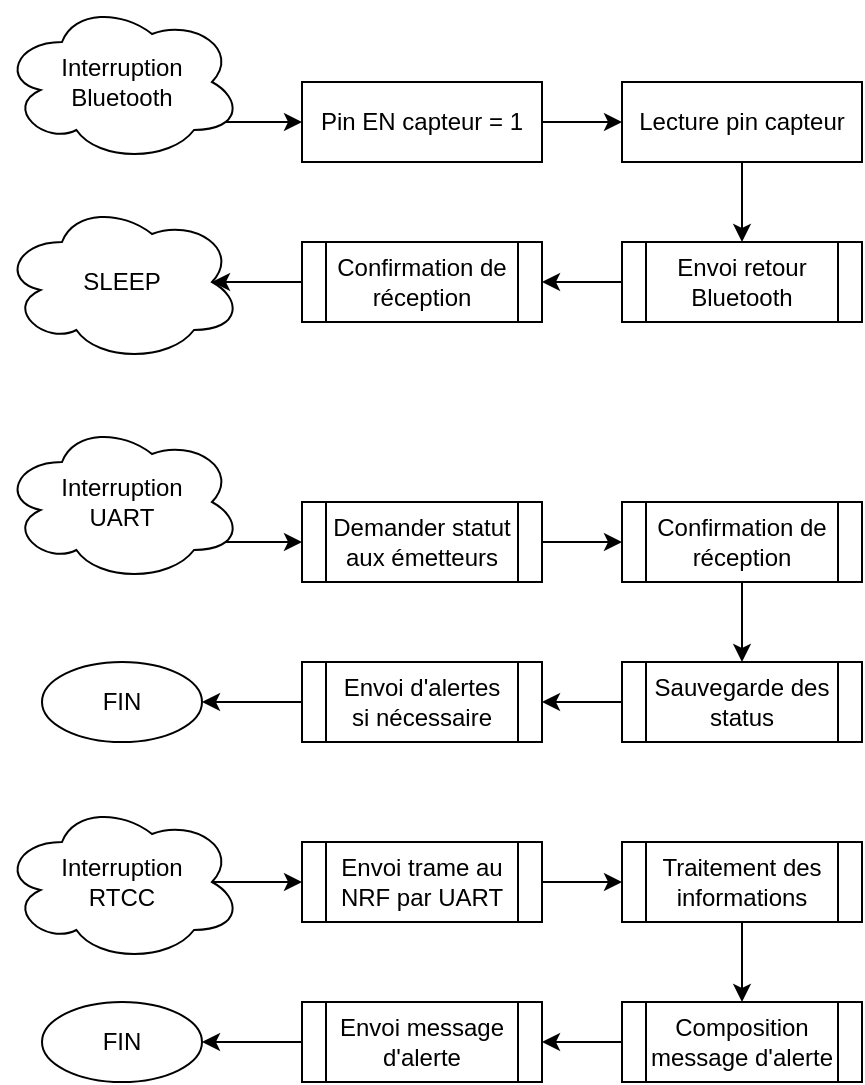 <mxfile version="21.3.8" type="device">
  <diagram name="Page-1" id="TmD7qSN7T6EykLT5s108">
    <mxGraphModel dx="793" dy="437" grid="1" gridSize="10" guides="1" tooltips="1" connect="1" arrows="1" fold="1" page="1" pageScale="1" pageWidth="827" pageHeight="1169" math="0" shadow="0">
      <root>
        <mxCell id="0" />
        <mxCell id="1" parent="0" />
        <mxCell id="rvZ5mPJorQ3ory2C_aKc-13" style="edgeStyle=orthogonalEdgeStyle;rounded=0;orthogonalLoop=1;jettySize=auto;html=1;exitX=0.96;exitY=0.7;exitDx=0;exitDy=0;exitPerimeter=0;entryX=0;entryY=0.5;entryDx=0;entryDy=0;" edge="1" parent="1" source="rvZ5mPJorQ3ory2C_aKc-2" target="rvZ5mPJorQ3ory2C_aKc-4">
          <mxGeometry relative="1" as="geometry">
            <Array as="points">
              <mxPoint x="145" y="100" />
            </Array>
          </mxGeometry>
        </mxCell>
        <mxCell id="rvZ5mPJorQ3ory2C_aKc-2" value="Interruption&lt;br&gt;Bluetooth" style="ellipse;shape=cloud;whiteSpace=wrap;html=1;" vertex="1" parent="1">
          <mxGeometry x="40" y="40" width="120" height="80" as="geometry" />
        </mxCell>
        <mxCell id="rvZ5mPJorQ3ory2C_aKc-14" value="" style="edgeStyle=orthogonalEdgeStyle;rounded=0;orthogonalLoop=1;jettySize=auto;html=1;" edge="1" parent="1" source="rvZ5mPJorQ3ory2C_aKc-4" target="rvZ5mPJorQ3ory2C_aKc-5">
          <mxGeometry relative="1" as="geometry" />
        </mxCell>
        <mxCell id="rvZ5mPJorQ3ory2C_aKc-4" value="Pin EN capteur = 1" style="rounded=0;whiteSpace=wrap;html=1;" vertex="1" parent="1">
          <mxGeometry x="190" y="80" width="120" height="40" as="geometry" />
        </mxCell>
        <mxCell id="rvZ5mPJorQ3ory2C_aKc-15" value="" style="edgeStyle=orthogonalEdgeStyle;rounded=0;orthogonalLoop=1;jettySize=auto;html=1;" edge="1" parent="1" source="rvZ5mPJorQ3ory2C_aKc-5" target="rvZ5mPJorQ3ory2C_aKc-7">
          <mxGeometry relative="1" as="geometry" />
        </mxCell>
        <mxCell id="rvZ5mPJorQ3ory2C_aKc-5" value="Lecture pin capteur" style="rounded=0;whiteSpace=wrap;html=1;" vertex="1" parent="1">
          <mxGeometry x="350" y="80" width="120" height="40" as="geometry" />
        </mxCell>
        <mxCell id="rvZ5mPJorQ3ory2C_aKc-16" value="" style="edgeStyle=orthogonalEdgeStyle;rounded=0;orthogonalLoop=1;jettySize=auto;html=1;" edge="1" parent="1" source="rvZ5mPJorQ3ory2C_aKc-7" target="rvZ5mPJorQ3ory2C_aKc-9">
          <mxGeometry relative="1" as="geometry" />
        </mxCell>
        <mxCell id="rvZ5mPJorQ3ory2C_aKc-7" value="Envoi retour Bluetooth" style="shape=process;whiteSpace=wrap;html=1;backgroundOutline=1;" vertex="1" parent="1">
          <mxGeometry x="350" y="160" width="120" height="40" as="geometry" />
        </mxCell>
        <mxCell id="rvZ5mPJorQ3ory2C_aKc-17" value="" style="edgeStyle=orthogonalEdgeStyle;rounded=0;orthogonalLoop=1;jettySize=auto;html=1;entryX=0.875;entryY=0.5;entryDx=0;entryDy=0;entryPerimeter=0;" edge="1" parent="1" source="rvZ5mPJorQ3ory2C_aKc-9" target="rvZ5mPJorQ3ory2C_aKc-10">
          <mxGeometry relative="1" as="geometry" />
        </mxCell>
        <mxCell id="rvZ5mPJorQ3ory2C_aKc-9" value="Confirmation de réception" style="shape=process;whiteSpace=wrap;html=1;backgroundOutline=1;" vertex="1" parent="1">
          <mxGeometry x="190" y="160" width="120" height="40" as="geometry" />
        </mxCell>
        <mxCell id="rvZ5mPJorQ3ory2C_aKc-10" value="SLEEP" style="ellipse;shape=cloud;whiteSpace=wrap;html=1;" vertex="1" parent="1">
          <mxGeometry x="40" y="140" width="120" height="80" as="geometry" />
        </mxCell>
        <mxCell id="rvZ5mPJorQ3ory2C_aKc-18" style="edgeStyle=orthogonalEdgeStyle;rounded=0;orthogonalLoop=1;jettySize=auto;html=1;exitX=0.96;exitY=0.7;exitDx=0;exitDy=0;exitPerimeter=0;entryX=0;entryY=0.5;entryDx=0;entryDy=0;" edge="1" parent="1" source="rvZ5mPJorQ3ory2C_aKc-19" target="rvZ5mPJorQ3ory2C_aKc-25">
          <mxGeometry relative="1" as="geometry">
            <Array as="points">
              <mxPoint x="145" y="306" />
              <mxPoint x="145" y="310" />
            </Array>
            <mxPoint x="190" y="310.0" as="targetPoint" />
          </mxGeometry>
        </mxCell>
        <mxCell id="rvZ5mPJorQ3ory2C_aKc-19" value="Interruption&lt;br&gt;UART" style="ellipse;shape=cloud;whiteSpace=wrap;html=1;" vertex="1" parent="1">
          <mxGeometry x="40" y="250" width="120" height="80" as="geometry" />
        </mxCell>
        <mxCell id="rvZ5mPJorQ3ory2C_aKc-31" value="" style="edgeStyle=orthogonalEdgeStyle;rounded=0;orthogonalLoop=1;jettySize=auto;html=1;" edge="1" parent="1" source="rvZ5mPJorQ3ory2C_aKc-25" target="rvZ5mPJorQ3ory2C_aKc-30">
          <mxGeometry relative="1" as="geometry" />
        </mxCell>
        <mxCell id="rvZ5mPJorQ3ory2C_aKc-25" value="Demander statut aux émetteurs" style="shape=process;whiteSpace=wrap;html=1;backgroundOutline=1;" vertex="1" parent="1">
          <mxGeometry x="190" y="290" width="120" height="40" as="geometry" />
        </mxCell>
        <mxCell id="rvZ5mPJorQ3ory2C_aKc-26" value="" style="edgeStyle=orthogonalEdgeStyle;rounded=0;orthogonalLoop=1;jettySize=auto;html=1;entryX=1;entryY=0.5;entryDx=0;entryDy=0;exitX=0;exitY=0.5;exitDx=0;exitDy=0;" edge="1" parent="1" source="rvZ5mPJorQ3ory2C_aKc-33" target="rvZ5mPJorQ3ory2C_aKc-36">
          <mxGeometry relative="1" as="geometry">
            <mxPoint x="190" y="389.966" as="sourcePoint" />
            <mxPoint x="145" y="390.0" as="targetPoint" />
          </mxGeometry>
        </mxCell>
        <mxCell id="rvZ5mPJorQ3ory2C_aKc-35" value="" style="edgeStyle=orthogonalEdgeStyle;rounded=0;orthogonalLoop=1;jettySize=auto;html=1;" edge="1" parent="1" source="rvZ5mPJorQ3ory2C_aKc-30" target="rvZ5mPJorQ3ory2C_aKc-32">
          <mxGeometry relative="1" as="geometry" />
        </mxCell>
        <mxCell id="rvZ5mPJorQ3ory2C_aKc-30" value="Confirmation de réception" style="shape=process;whiteSpace=wrap;html=1;backgroundOutline=1;" vertex="1" parent="1">
          <mxGeometry x="350" y="290" width="120" height="40" as="geometry" />
        </mxCell>
        <mxCell id="rvZ5mPJorQ3ory2C_aKc-34" value="" style="edgeStyle=orthogonalEdgeStyle;rounded=0;orthogonalLoop=1;jettySize=auto;html=1;" edge="1" parent="1" source="rvZ5mPJorQ3ory2C_aKc-32" target="rvZ5mPJorQ3ory2C_aKc-33">
          <mxGeometry relative="1" as="geometry" />
        </mxCell>
        <mxCell id="rvZ5mPJorQ3ory2C_aKc-32" value="Sauvegarde des status" style="shape=process;whiteSpace=wrap;html=1;backgroundOutline=1;" vertex="1" parent="1">
          <mxGeometry x="350" y="370" width="120" height="40" as="geometry" />
        </mxCell>
        <mxCell id="rvZ5mPJorQ3ory2C_aKc-33" value="Envoi d&#39;alertes&lt;br&gt;si nécessaire" style="shape=process;whiteSpace=wrap;html=1;backgroundOutline=1;" vertex="1" parent="1">
          <mxGeometry x="190" y="370" width="120" height="40" as="geometry" />
        </mxCell>
        <mxCell id="rvZ5mPJorQ3ory2C_aKc-36" value="FIN" style="ellipse;whiteSpace=wrap;html=1;" vertex="1" parent="1">
          <mxGeometry x="60" y="370" width="80" height="40" as="geometry" />
        </mxCell>
        <mxCell id="rvZ5mPJorQ3ory2C_aKc-39" style="edgeStyle=orthogonalEdgeStyle;rounded=0;orthogonalLoop=1;jettySize=auto;html=1;exitX=0.875;exitY=0.5;exitDx=0;exitDy=0;exitPerimeter=0;entryX=0;entryY=0.5;entryDx=0;entryDy=0;" edge="1" parent="1" source="rvZ5mPJorQ3ory2C_aKc-37" target="rvZ5mPJorQ3ory2C_aKc-38">
          <mxGeometry relative="1" as="geometry" />
        </mxCell>
        <mxCell id="rvZ5mPJorQ3ory2C_aKc-37" value="Interruption&lt;br&gt;RTCC" style="ellipse;shape=cloud;whiteSpace=wrap;html=1;" vertex="1" parent="1">
          <mxGeometry x="40" y="440" width="120" height="80" as="geometry" />
        </mxCell>
        <mxCell id="rvZ5mPJorQ3ory2C_aKc-48" value="" style="edgeStyle=orthogonalEdgeStyle;rounded=0;orthogonalLoop=1;jettySize=auto;html=1;" edge="1" parent="1" source="rvZ5mPJorQ3ory2C_aKc-38" target="rvZ5mPJorQ3ory2C_aKc-40">
          <mxGeometry relative="1" as="geometry" />
        </mxCell>
        <mxCell id="rvZ5mPJorQ3ory2C_aKc-38" value="Envoi trame au NRF par UART" style="shape=process;whiteSpace=wrap;html=1;backgroundOutline=1;" vertex="1" parent="1">
          <mxGeometry x="190" y="460" width="120" height="40" as="geometry" />
        </mxCell>
        <mxCell id="rvZ5mPJorQ3ory2C_aKc-46" value="" style="edgeStyle=orthogonalEdgeStyle;rounded=0;orthogonalLoop=1;jettySize=auto;html=1;" edge="1" parent="1" source="rvZ5mPJorQ3ory2C_aKc-40" target="rvZ5mPJorQ3ory2C_aKc-41">
          <mxGeometry relative="1" as="geometry" />
        </mxCell>
        <mxCell id="rvZ5mPJorQ3ory2C_aKc-40" value="Traitement des informations" style="shape=process;whiteSpace=wrap;html=1;backgroundOutline=1;" vertex="1" parent="1">
          <mxGeometry x="350" y="460" width="120" height="40" as="geometry" />
        </mxCell>
        <mxCell id="rvZ5mPJorQ3ory2C_aKc-45" value="" style="edgeStyle=orthogonalEdgeStyle;rounded=0;orthogonalLoop=1;jettySize=auto;html=1;" edge="1" parent="1" source="rvZ5mPJorQ3ory2C_aKc-41" target="rvZ5mPJorQ3ory2C_aKc-42">
          <mxGeometry relative="1" as="geometry" />
        </mxCell>
        <mxCell id="rvZ5mPJorQ3ory2C_aKc-41" value="Composition message d&#39;alerte" style="shape=process;whiteSpace=wrap;html=1;backgroundOutline=1;" vertex="1" parent="1">
          <mxGeometry x="350" y="540" width="120" height="40" as="geometry" />
        </mxCell>
        <mxCell id="rvZ5mPJorQ3ory2C_aKc-44" value="" style="edgeStyle=orthogonalEdgeStyle;rounded=0;orthogonalLoop=1;jettySize=auto;html=1;" edge="1" parent="1" source="rvZ5mPJorQ3ory2C_aKc-42" target="rvZ5mPJorQ3ory2C_aKc-43">
          <mxGeometry relative="1" as="geometry" />
        </mxCell>
        <mxCell id="rvZ5mPJorQ3ory2C_aKc-42" value="Envoi message d&#39;alerte" style="shape=process;whiteSpace=wrap;html=1;backgroundOutline=1;" vertex="1" parent="1">
          <mxGeometry x="190" y="540" width="120" height="40" as="geometry" />
        </mxCell>
        <mxCell id="rvZ5mPJorQ3ory2C_aKc-43" value="FIN" style="ellipse;whiteSpace=wrap;html=1;" vertex="1" parent="1">
          <mxGeometry x="60" y="540" width="80" height="40" as="geometry" />
        </mxCell>
      </root>
    </mxGraphModel>
  </diagram>
</mxfile>
